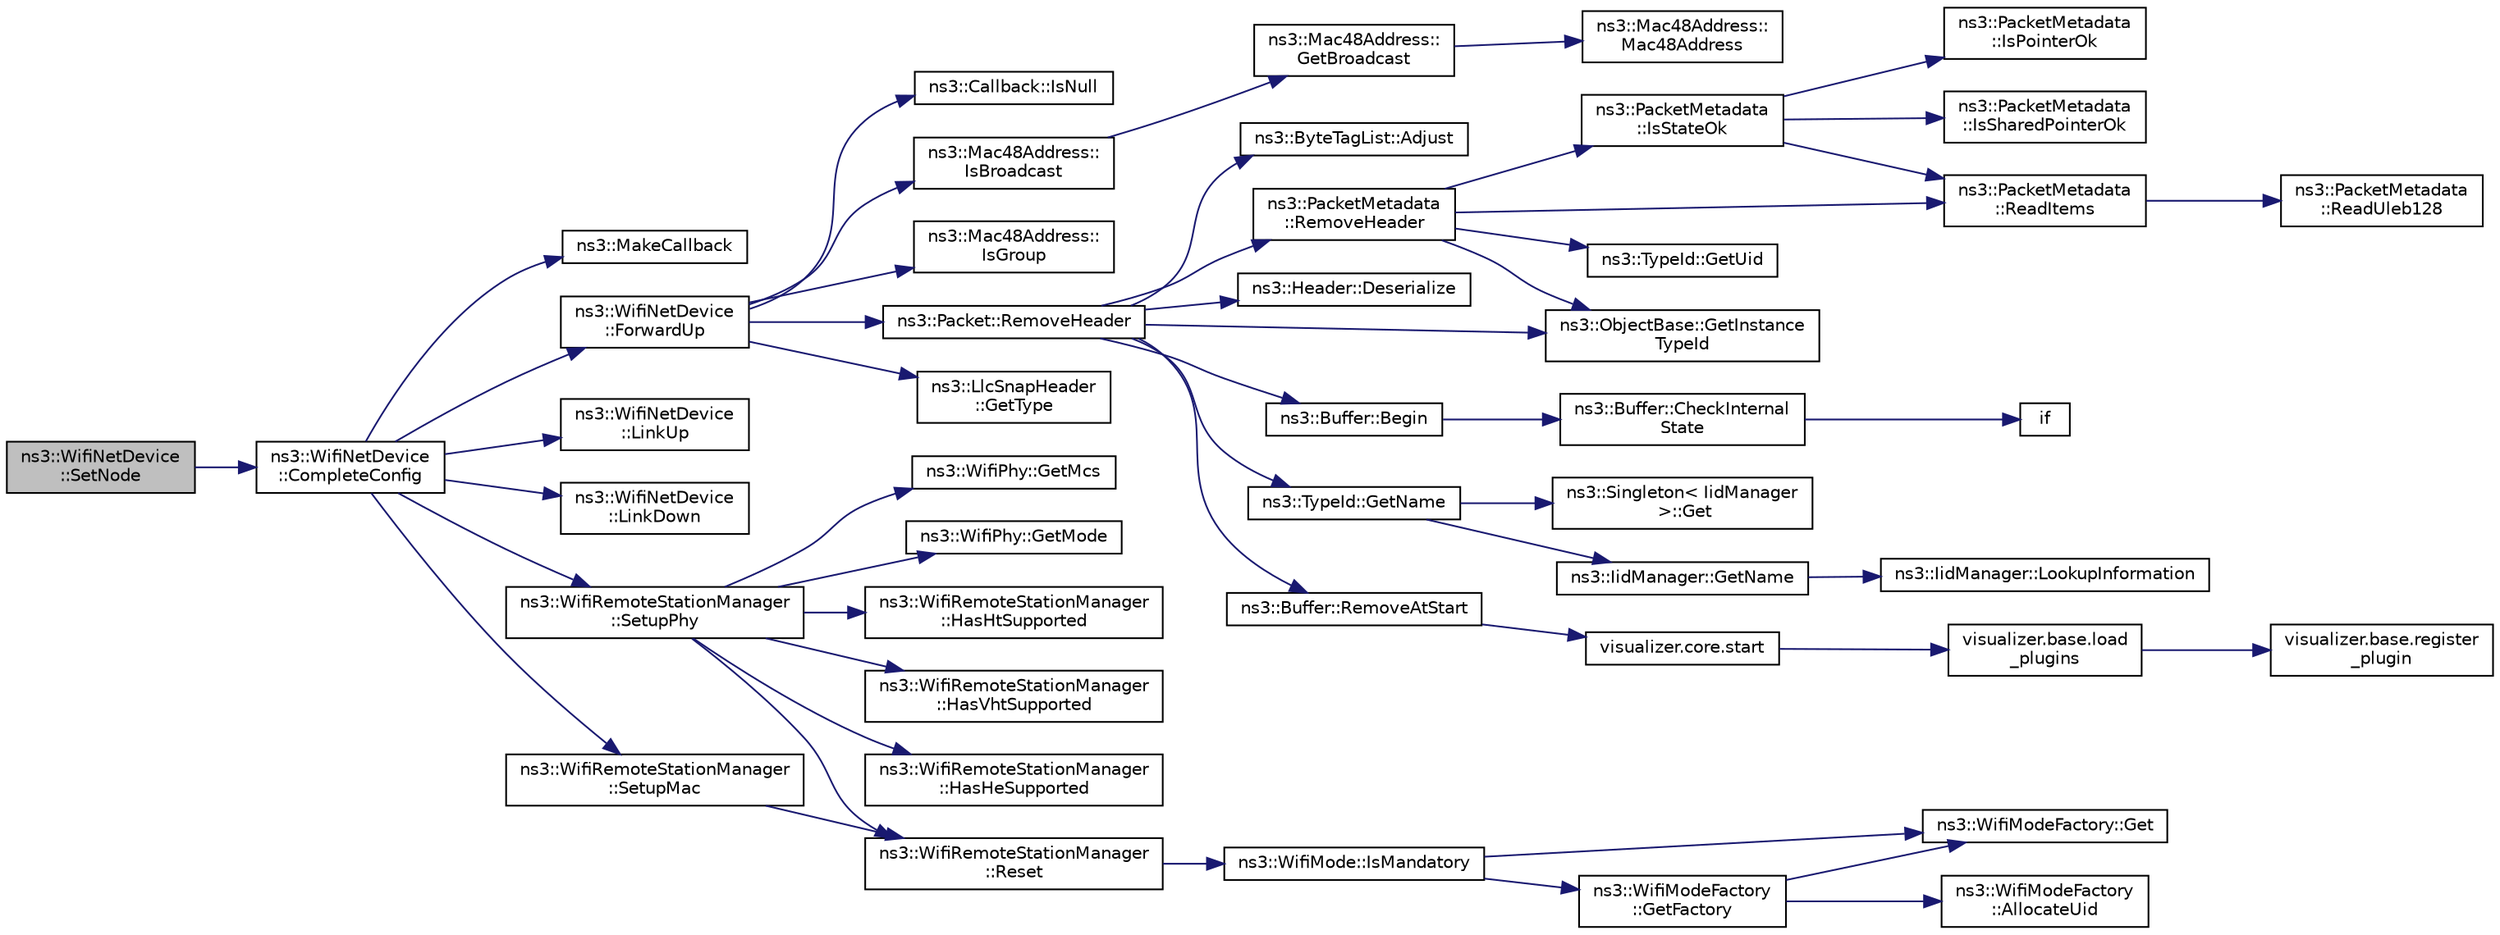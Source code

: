 digraph "ns3::WifiNetDevice::SetNode"
{
  edge [fontname="Helvetica",fontsize="10",labelfontname="Helvetica",labelfontsize="10"];
  node [fontname="Helvetica",fontsize="10",shape=record];
  rankdir="LR";
  Node1 [label="ns3::WifiNetDevice\l::SetNode",height=0.2,width=0.4,color="black", fillcolor="grey75", style="filled", fontcolor="black"];
  Node1 -> Node2 [color="midnightblue",fontsize="10",style="solid"];
  Node2 [label="ns3::WifiNetDevice\l::CompleteConfig",height=0.2,width=0.4,color="black", fillcolor="white", style="filled",URL="$df/d58/classns3_1_1WifiNetDevice.html#a8cb2f1a2be048d6a5384f688934463e5"];
  Node2 -> Node3 [color="midnightblue",fontsize="10",style="solid"];
  Node3 [label="ns3::MakeCallback",height=0.2,width=0.4,color="black", fillcolor="white", style="filled",URL="$dd/de0/group__makecallbackmemptr.html#ga9376283685aa99d204048d6a4b7610a4"];
  Node2 -> Node4 [color="midnightblue",fontsize="10",style="solid"];
  Node4 [label="ns3::WifiNetDevice\l::ForwardUp",height=0.2,width=0.4,color="black", fillcolor="white", style="filled",URL="$df/d58/classns3_1_1WifiNetDevice.html#a6a7b95ac786df55392a0e8dc624b75bf"];
  Node4 -> Node5 [color="midnightblue",fontsize="10",style="solid"];
  Node5 [label="ns3::Mac48Address::\lIsBroadcast",height=0.2,width=0.4,color="black", fillcolor="white", style="filled",URL="$db/dee/classns3_1_1Mac48Address.html#ad9909ad21bac501799fb8810bfc58c1e"];
  Node5 -> Node6 [color="midnightblue",fontsize="10",style="solid"];
  Node6 [label="ns3::Mac48Address::\lGetBroadcast",height=0.2,width=0.4,color="black", fillcolor="white", style="filled",URL="$db/dee/classns3_1_1Mac48Address.html#a55156e302c6bf950c0b558365adbde84"];
  Node6 -> Node7 [color="midnightblue",fontsize="10",style="solid"];
  Node7 [label="ns3::Mac48Address::\lMac48Address",height=0.2,width=0.4,color="black", fillcolor="white", style="filled",URL="$db/dee/classns3_1_1Mac48Address.html#a17882c09fc6317d5bcf4efdb62a37d07"];
  Node4 -> Node8 [color="midnightblue",fontsize="10",style="solid"];
  Node8 [label="ns3::Mac48Address::\lIsGroup",height=0.2,width=0.4,color="black", fillcolor="white", style="filled",URL="$db/dee/classns3_1_1Mac48Address.html#ae191b13b8ecd9d138c2301483ab826e8"];
  Node4 -> Node9 [color="midnightblue",fontsize="10",style="solid"];
  Node9 [label="ns3::Packet::RemoveHeader",height=0.2,width=0.4,color="black", fillcolor="white", style="filled",URL="$dd/d7a/classns3_1_1Packet.html#a0961eccf975d75f902d40956c93ba63e",tooltip="Deserialize and remove the header from the internal buffer. "];
  Node9 -> Node10 [color="midnightblue",fontsize="10",style="solid"];
  Node10 [label="ns3::Header::Deserialize",height=0.2,width=0.4,color="black", fillcolor="white", style="filled",URL="$d6/dae/classns3_1_1Header.html#a78be9400bb66b2a8543606f395ef5396"];
  Node9 -> Node11 [color="midnightblue",fontsize="10",style="solid"];
  Node11 [label="ns3::Buffer::Begin",height=0.2,width=0.4,color="black", fillcolor="white", style="filled",URL="$da/d85/classns3_1_1Buffer.html#a893d4bf50df13e730b6cd0fda91b967f"];
  Node11 -> Node12 [color="midnightblue",fontsize="10",style="solid"];
  Node12 [label="ns3::Buffer::CheckInternal\lState",height=0.2,width=0.4,color="black", fillcolor="white", style="filled",URL="$da/d85/classns3_1_1Buffer.html#a6202ce7f1ecc1fc7a14cc13017375d14",tooltip="Checks the internal buffer structures consistency. "];
  Node12 -> Node13 [color="midnightblue",fontsize="10",style="solid"];
  Node13 [label="if",height=0.2,width=0.4,color="black", fillcolor="white", style="filled",URL="$d8/d0e/loss__ITU1238_8m.html#a419d895abe1313c35fa353c93802647e"];
  Node9 -> Node14 [color="midnightblue",fontsize="10",style="solid"];
  Node14 [label="ns3::ObjectBase::GetInstance\lTypeId",height=0.2,width=0.4,color="black", fillcolor="white", style="filled",URL="$d2/dac/classns3_1_1ObjectBase.html#abe5b43a6f5b99a92a4c3122db31f06fb"];
  Node9 -> Node15 [color="midnightblue",fontsize="10",style="solid"];
  Node15 [label="ns3::TypeId::GetName",height=0.2,width=0.4,color="black", fillcolor="white", style="filled",URL="$d6/d11/classns3_1_1TypeId.html#aa3c41c79ae428b3cb396a9c6bb3ef314"];
  Node15 -> Node16 [color="midnightblue",fontsize="10",style="solid"];
  Node16 [label="ns3::Singleton\< IidManager\l \>::Get",height=0.2,width=0.4,color="black", fillcolor="white", style="filled",URL="$d8/d77/classns3_1_1Singleton.html#a80a2cd3c25a27ea72add7a9f7a141ffa"];
  Node15 -> Node17 [color="midnightblue",fontsize="10",style="solid"];
  Node17 [label="ns3::IidManager::GetName",height=0.2,width=0.4,color="black", fillcolor="white", style="filled",URL="$d4/d1c/classns3_1_1IidManager.html#a5d68d0f0f44594dcdec239dbdb5bf53c"];
  Node17 -> Node18 [color="midnightblue",fontsize="10",style="solid"];
  Node18 [label="ns3::IidManager::LookupInformation",height=0.2,width=0.4,color="black", fillcolor="white", style="filled",URL="$d4/d1c/classns3_1_1IidManager.html#a6b1f4ba2815dba27a377e8a8db2384cf"];
  Node9 -> Node19 [color="midnightblue",fontsize="10",style="solid"];
  Node19 [label="ns3::Buffer::RemoveAtStart",height=0.2,width=0.4,color="black", fillcolor="white", style="filled",URL="$da/d85/classns3_1_1Buffer.html#adeecbb3e8f518aec6fee0437578ade4b"];
  Node19 -> Node20 [color="midnightblue",fontsize="10",style="solid"];
  Node20 [label="visualizer.core.start",height=0.2,width=0.4,color="black", fillcolor="white", style="filled",URL="$df/d6c/namespacevisualizer_1_1core.html#a2a35e5d8a34af358b508dac8635754e0"];
  Node20 -> Node21 [color="midnightblue",fontsize="10",style="solid"];
  Node21 [label="visualizer.base.load\l_plugins",height=0.2,width=0.4,color="black", fillcolor="white", style="filled",URL="$d4/d39/namespacevisualizer_1_1base.html#ad171497a5ff1afe0a73bedaebf35448f"];
  Node21 -> Node22 [color="midnightblue",fontsize="10",style="solid"];
  Node22 [label="visualizer.base.register\l_plugin",height=0.2,width=0.4,color="black", fillcolor="white", style="filled",URL="$d4/d39/namespacevisualizer_1_1base.html#a6b0ffcff1e17ec4027496f50177e5b9e"];
  Node9 -> Node23 [color="midnightblue",fontsize="10",style="solid"];
  Node23 [label="ns3::ByteTagList::Adjust",height=0.2,width=0.4,color="black", fillcolor="white", style="filled",URL="$dd/d64/classns3_1_1ByteTagList.html#a1fec06d7e6daaf8039cf2a148e4090f2"];
  Node9 -> Node24 [color="midnightblue",fontsize="10",style="solid"];
  Node24 [label="ns3::PacketMetadata\l::RemoveHeader",height=0.2,width=0.4,color="black", fillcolor="white", style="filled",URL="$d1/db1/classns3_1_1PacketMetadata.html#afa8a589ec783d4998516d7f39f21242d",tooltip="Remove an header. "];
  Node24 -> Node14 [color="midnightblue",fontsize="10",style="solid"];
  Node24 -> Node25 [color="midnightblue",fontsize="10",style="solid"];
  Node25 [label="ns3::TypeId::GetUid",height=0.2,width=0.4,color="black", fillcolor="white", style="filled",URL="$d6/d11/classns3_1_1TypeId.html#acd3e41de6340d06299f4fd63e2ed8da0"];
  Node24 -> Node26 [color="midnightblue",fontsize="10",style="solid"];
  Node26 [label="ns3::PacketMetadata\l::IsStateOk",height=0.2,width=0.4,color="black", fillcolor="white", style="filled",URL="$d1/db1/classns3_1_1PacketMetadata.html#a208d3163e28704438cdd4d30318e489c",tooltip="Check if the metadata state is ok. "];
  Node26 -> Node27 [color="midnightblue",fontsize="10",style="solid"];
  Node27 [label="ns3::PacketMetadata\l::IsPointerOk",height=0.2,width=0.4,color="black", fillcolor="white", style="filled",URL="$d1/db1/classns3_1_1PacketMetadata.html#acf15fba7d020ebd77591619b5ad273c5",tooltip="Check if the position is valid. "];
  Node26 -> Node28 [color="midnightblue",fontsize="10",style="solid"];
  Node28 [label="ns3::PacketMetadata\l::ReadItems",height=0.2,width=0.4,color="black", fillcolor="white", style="filled",URL="$d1/db1/classns3_1_1PacketMetadata.html#a3719ad2c32313a9a1c74462322e8b517",tooltip="Read items. "];
  Node28 -> Node29 [color="midnightblue",fontsize="10",style="solid"];
  Node29 [label="ns3::PacketMetadata\l::ReadUleb128",height=0.2,width=0.4,color="black", fillcolor="white", style="filled",URL="$d1/db1/classns3_1_1PacketMetadata.html#a7ae75db766a843dbee8960ae8cbf23ee",tooltip="Read a ULEB128 (Unsigned Little Endian Base 128) coded number. "];
  Node26 -> Node30 [color="midnightblue",fontsize="10",style="solid"];
  Node30 [label="ns3::PacketMetadata\l::IsSharedPointerOk",height=0.2,width=0.4,color="black", fillcolor="white", style="filled",URL="$d1/db1/classns3_1_1PacketMetadata.html#ae62c5bb3dce611a0f8c5e9ba3ba8e26e",tooltip="Check if the position is valid. "];
  Node24 -> Node28 [color="midnightblue",fontsize="10",style="solid"];
  Node4 -> Node31 [color="midnightblue",fontsize="10",style="solid"];
  Node31 [label="ns3::LlcSnapHeader\l::GetType",height=0.2,width=0.4,color="black", fillcolor="white", style="filled",URL="$de/d5e/classns3_1_1LlcSnapHeader.html#a6779dfaf79e62d11658c303611fcc8b7",tooltip="Return the Ethertype. "];
  Node4 -> Node32 [color="midnightblue",fontsize="10",style="solid"];
  Node32 [label="ns3::Callback::IsNull",height=0.2,width=0.4,color="black", fillcolor="white", style="filled",URL="$d1/d48/classns3_1_1Callback.html#aa8e27826badbf37f84763f36f70d9b54"];
  Node2 -> Node33 [color="midnightblue",fontsize="10",style="solid"];
  Node33 [label="ns3::WifiNetDevice\l::LinkUp",height=0.2,width=0.4,color="black", fillcolor="white", style="filled",URL="$df/d58/classns3_1_1WifiNetDevice.html#a09143d94abe5c2e26b09d15c41ecf4d0"];
  Node2 -> Node34 [color="midnightblue",fontsize="10",style="solid"];
  Node34 [label="ns3::WifiNetDevice\l::LinkDown",height=0.2,width=0.4,color="black", fillcolor="white", style="filled",URL="$df/d58/classns3_1_1WifiNetDevice.html#a2e0915025b8931a83f2fd63c55e5cdff"];
  Node2 -> Node35 [color="midnightblue",fontsize="10",style="solid"];
  Node35 [label="ns3::WifiRemoteStationManager\l::SetupPhy",height=0.2,width=0.4,color="black", fillcolor="white", style="filled",URL="$d6/d65/classns3_1_1WifiRemoteStationManager.html#a823deffface82c9fe1daa06ce11c585b"];
  Node35 -> Node36 [color="midnightblue",fontsize="10",style="solid"];
  Node36 [label="ns3::WifiPhy::GetMode",height=0.2,width=0.4,color="black", fillcolor="white", style="filled",URL="$d6/d5a/classns3_1_1WifiPhy.html#ac35983a13a769a7fbaac43340b8cdaf2"];
  Node35 -> Node37 [color="midnightblue",fontsize="10",style="solid"];
  Node37 [label="ns3::WifiRemoteStationManager\l::HasHtSupported",height=0.2,width=0.4,color="black", fillcolor="white", style="filled",URL="$d6/d65/classns3_1_1WifiRemoteStationManager.html#ac792dc8f3c77d507d25de0b87b52608c"];
  Node35 -> Node38 [color="midnightblue",fontsize="10",style="solid"];
  Node38 [label="ns3::WifiRemoteStationManager\l::HasVhtSupported",height=0.2,width=0.4,color="black", fillcolor="white", style="filled",URL="$d6/d65/classns3_1_1WifiRemoteStationManager.html#afae2836c7785854272d73bf33e58c95a"];
  Node35 -> Node39 [color="midnightblue",fontsize="10",style="solid"];
  Node39 [label="ns3::WifiRemoteStationManager\l::HasHeSupported",height=0.2,width=0.4,color="black", fillcolor="white", style="filled",URL="$d6/d65/classns3_1_1WifiRemoteStationManager.html#a5c442e5a306eab9a69b7cd2dcead57dc"];
  Node35 -> Node40 [color="midnightblue",fontsize="10",style="solid"];
  Node40 [label="ns3::WifiPhy::GetMcs",height=0.2,width=0.4,color="black", fillcolor="white", style="filled",URL="$d6/d5a/classns3_1_1WifiPhy.html#a6a8740a6fbb7ff618c80e0a0867467fd"];
  Node35 -> Node41 [color="midnightblue",fontsize="10",style="solid"];
  Node41 [label="ns3::WifiRemoteStationManager\l::Reset",height=0.2,width=0.4,color="black", fillcolor="white", style="filled",URL="$d6/d65/classns3_1_1WifiRemoteStationManager.html#aced390304611226a99f37dcfefd45f33"];
  Node41 -> Node42 [color="midnightblue",fontsize="10",style="solid"];
  Node42 [label="ns3::WifiMode::IsMandatory",height=0.2,width=0.4,color="black", fillcolor="white", style="filled",URL="$d5/d56/classns3_1_1WifiMode.html#ad7db9c41e193eb656c8dc66ec68cf0d0"];
  Node42 -> Node43 [color="midnightblue",fontsize="10",style="solid"];
  Node43 [label="ns3::WifiModeFactory\l::GetFactory",height=0.2,width=0.4,color="black", fillcolor="white", style="filled",URL="$d2/dcd/classns3_1_1WifiModeFactory.html#a9c6f695d733355dee8d74bd1709868fc"];
  Node43 -> Node44 [color="midnightblue",fontsize="10",style="solid"];
  Node44 [label="ns3::WifiModeFactory\l::AllocateUid",height=0.2,width=0.4,color="black", fillcolor="white", style="filled",URL="$d2/dcd/classns3_1_1WifiModeFactory.html#a89a9c38617bd3f7be4a8919ce9675996"];
  Node43 -> Node45 [color="midnightblue",fontsize="10",style="solid"];
  Node45 [label="ns3::WifiModeFactory::Get",height=0.2,width=0.4,color="black", fillcolor="white", style="filled",URL="$d2/dcd/classns3_1_1WifiModeFactory.html#a3086868810ff4347e31c63027726f544"];
  Node42 -> Node45 [color="midnightblue",fontsize="10",style="solid"];
  Node2 -> Node46 [color="midnightblue",fontsize="10",style="solid"];
  Node46 [label="ns3::WifiRemoteStationManager\l::SetupMac",height=0.2,width=0.4,color="black", fillcolor="white", style="filled",URL="$d6/d65/classns3_1_1WifiRemoteStationManager.html#a4e9a526ceb0023999870799817a06bb2"];
  Node46 -> Node41 [color="midnightblue",fontsize="10",style="solid"];
}
